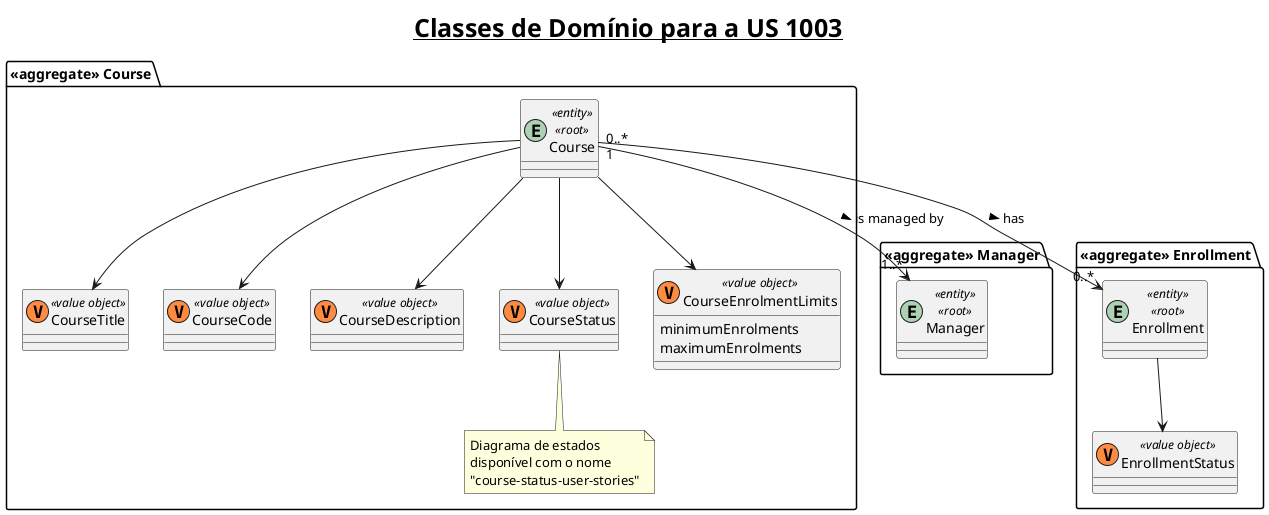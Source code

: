 @startuml

top to bottom direction

skinparam titleFontSize 25
title <u>Classes de Domínio para a US 1003</u>

'Manager
package "<<aggregate>> Manager" {
    entity Manager <<entity>> <<root>>
}

'Course
package "<<aggregate>> Course" {
    entity Course <<entity>> <<root>>
    class CourseTitle <<(V, #FF8B40) value object>>
    class CourseCode <<(V, #FF8B40) value object>>
    class CourseDescription <<(V, #FF8B40) value object>>
    class CourseStatus <<(V, #FF8B40) value object>>
    note bottom
        Diagrama de estados
        disponível com o nome
        "course-status-user-stories"
    end note
    class CourseEnrolmentLimits <<(V, #FF8B40) value object>> {
        minimumEnrolments
        maximumEnrolments
    }
}

'Enrollment
package "<<aggregate>> Enrollment" {
    entity Enrollment <<entity>> <<root>>
    class EnrollmentStatus <<(V, #FF8B40) value object>>
}


Course -down-> CourseTitle
Course -down-> CourseCode
Course -down-> CourseDescription
Course -down-> CourseStatus
Course -down-> CourseEnrolmentLimits
Course "0..*" --> "1..*" Manager : is managed by >
Course "1" --> "0..*" Enrollment : has >

Enrollment -down-> EnrollmentStatus

@enduml